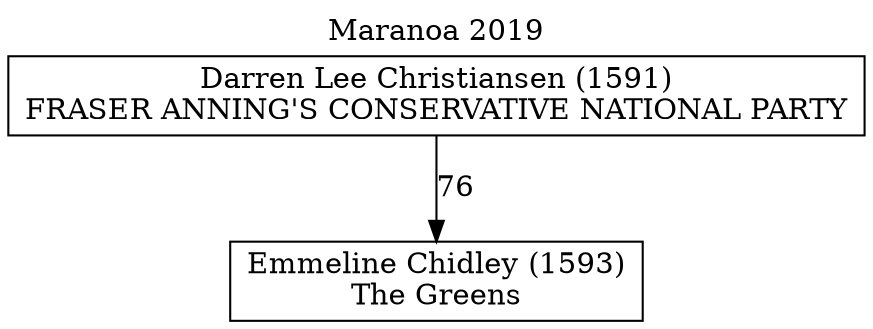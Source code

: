 // House preference flow
digraph "Emmeline Chidley (1593)_Maranoa_2019" {
	graph [label="Maranoa 2019" labelloc=t mclimit=10]
	node [shape=box]
	"Darren Lee Christiansen (1591)" [label="Darren Lee Christiansen (1591)
FRASER ANNING'S CONSERVATIVE NATIONAL PARTY"]
	"Emmeline Chidley (1593)" [label="Emmeline Chidley (1593)
The Greens"]
	"Darren Lee Christiansen (1591)" -> "Emmeline Chidley (1593)" [label=76]
}
